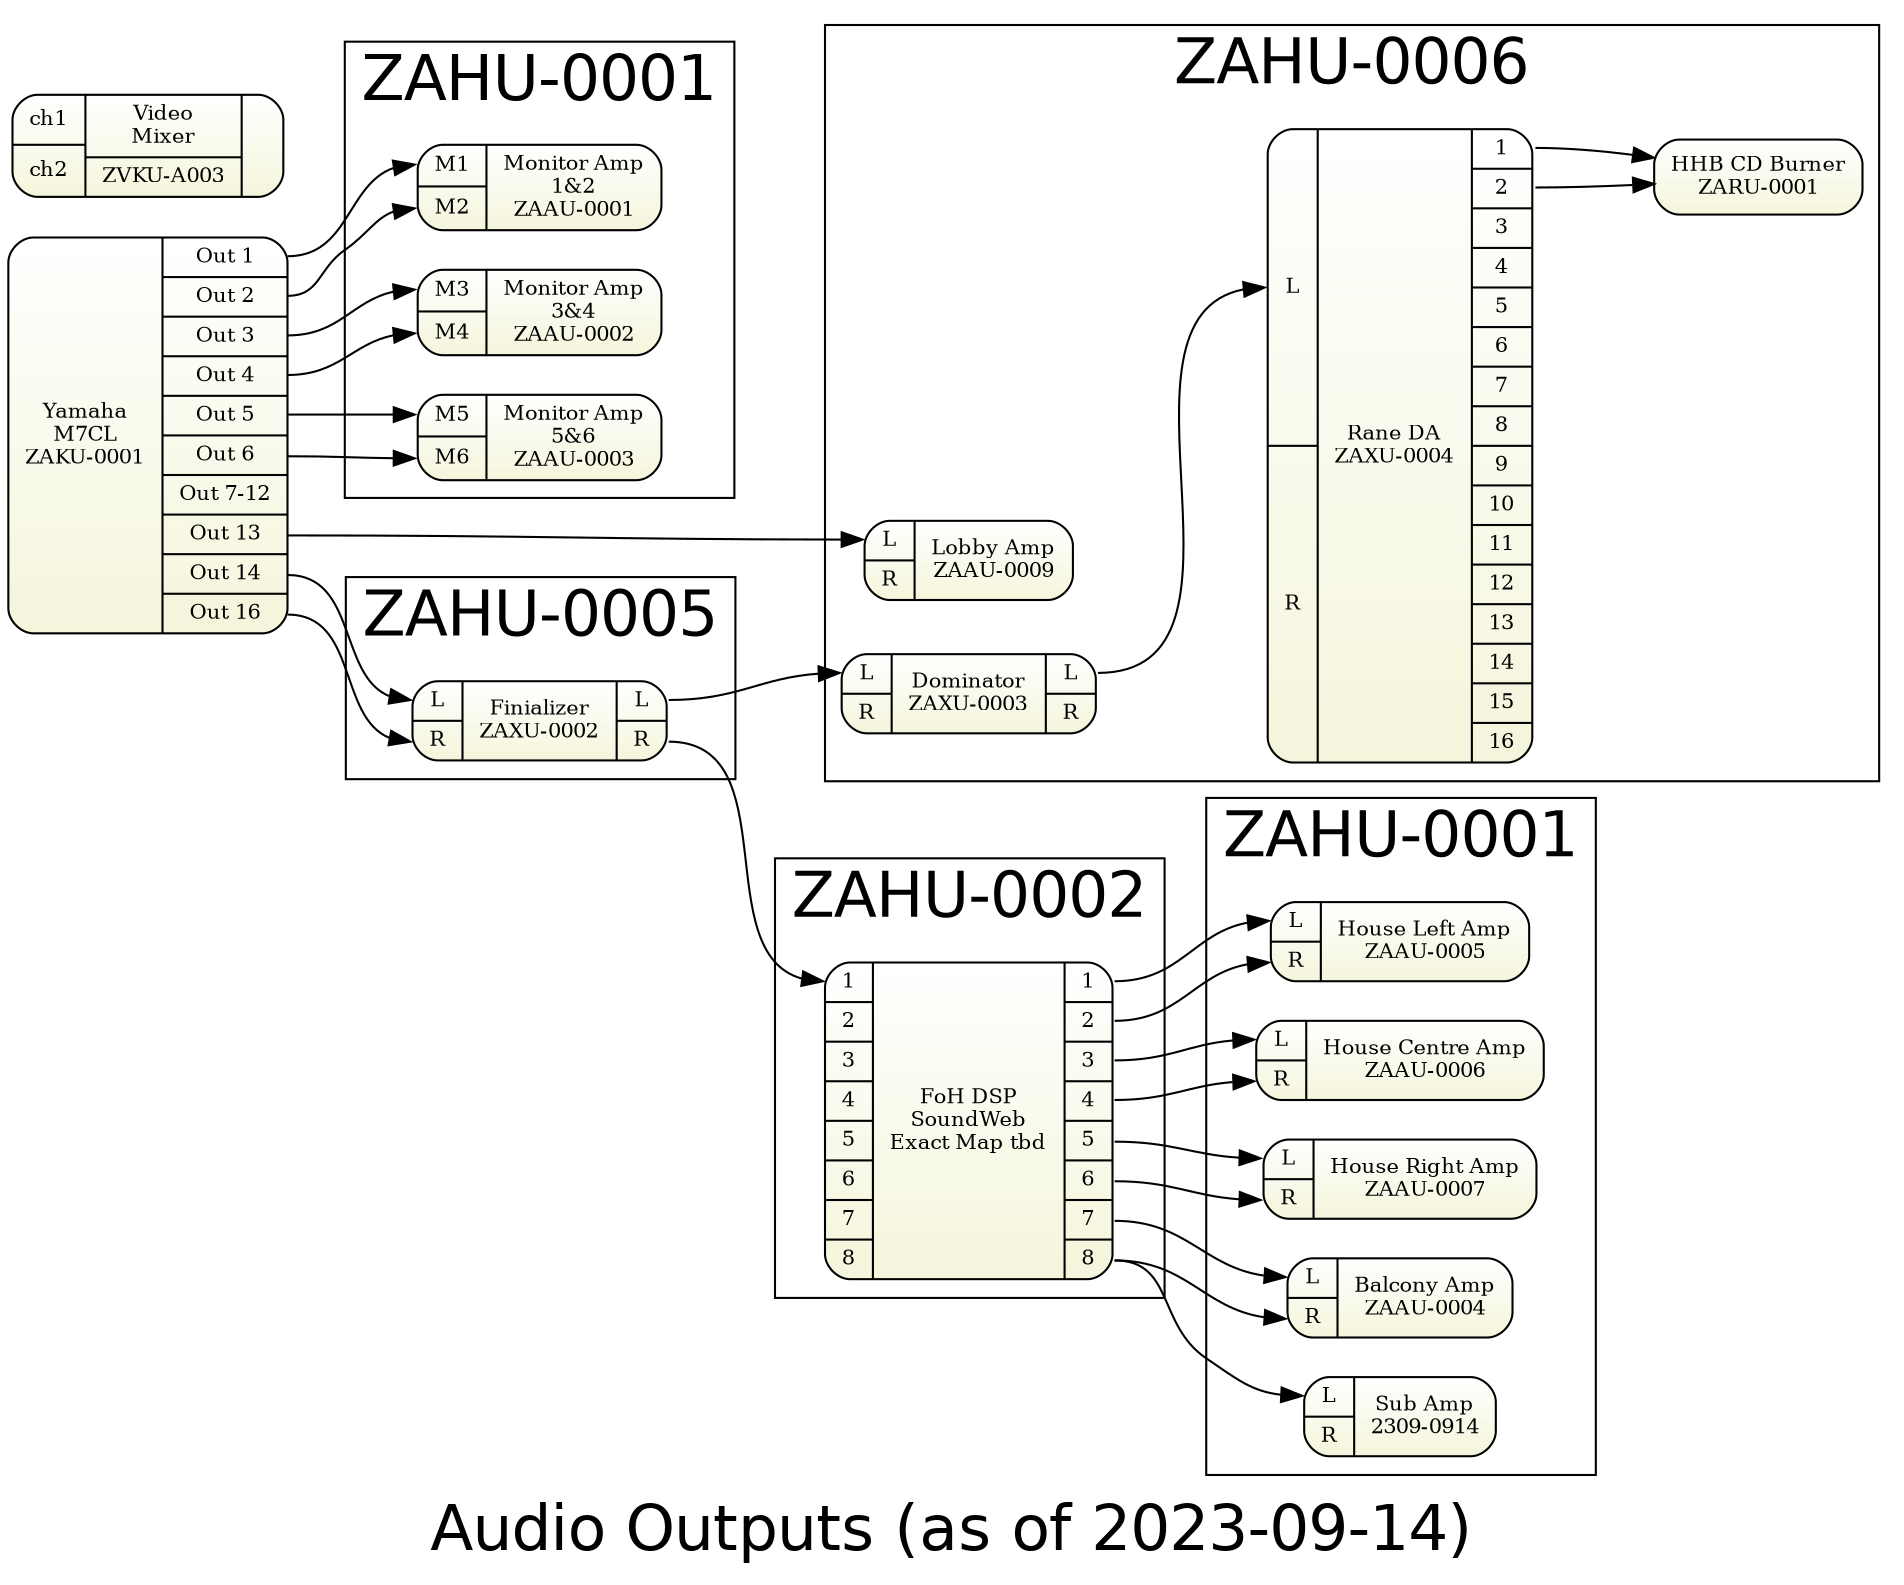 digraph outputs { 
graph [overlap = true, fontsize = 30, rankdir=LR 
      label="Audio Outputs (as of 2023-09-14)",
      fontname = Helvetica]

node [shape=Mrecord, tooltip="" ,  fontsize = 10,
      fillcolor="white:beige" , style=filled  
      gradientangle=270]

m7 [label="
{ 
  {    Yamaha\nM7CL\nZAKU-0001} 
|{
  <o1>Out 1 
| <o2>Out 2
| <o3>Out 3
| <o4>Out 4
| <o5>Out 5
| <o6>Out 6
|  Out 7-12
| <o13>Out 13
| <o14>Out 14
| <o16>Out 16
}
}
"]

subgraph cluster_monitors { label="ZAHU-0001"

mon12 [label="
{{
  <i1>M1
| <i2>M2
} | Monitor Amp\n1&2\nZAAU-0001}
"]
  
mon34 [label="
{{
  <i1>M3
| <i2>M4
} | Monitor Amp\n3&4\nZAAU-0002}
"]  
 
mon56 [label="
{{
  <i1>M5
| <i2>M6
} | Monitor Amp\n5&6\nZAAU-0003}
"]   
 }
 
m7:o1 -> mon12:i1
m7:o2 -> mon12:i2
 
m7:o3 -> mon34:i1
m7:o4 -> mon34:i2

m7:o5 -> mon56:i1
m7:o6 -> mon56:i2

m7:o13 -> lobby:il

subgraph cluster_foh1 {label="ZAHU-0005" 

final [label="
{
  {
  <il>L  
| <ir>R  
} |
  {Finializer\nZAXU-0002} 
|{
  <ol>L  
| <or>R  
}
}
"]


}
subgraph cluster_foh2 { label="ZAHU-0006"
dom [label="
{
  {
  <il>L  
| <ir>R  
} |
  {Dominator\nZAXU-0003} 
|{
  <ol>L  
| <or>R  
}
}
"]

rane [label="
{
  {
  <il>L  
| <ir>R  
} |
  {Rane DA\nZAXU-0004} 
|{
  <o1>1  
| <o2>2
| <o3>3
| <o4>4
| <o5>5
| <o6>6
| <o7>7
| <o8>8
| <o9>9
| <o10>10
| <o11>11
| <o12>12
| <o13>13
| <o14>14
| <o15>15
| <o16>16
}
}
"]

lobby [label="
{
  {
  <il>L  
| <ir>R  
} |
  {Lobby Amp\nZAAU-0009} 

}
"]

burner [label="HHB CD Burner\nZARU-0001"]

}

final:or -> soundweb:i1

soundweb:o1 -> amphousel:i1
soundweb:o2 -> amphousel:i2

soundweb:o3 -> amphousec:i1
soundweb:o4 -> amphousec:i2

soundweb:o5 -> amphouser:i1
soundweb:o6 -> amphouser:i2

soundweb:o7 -> ampbalcony:i1
soundweb:o8 -> ampbalcony:i2

soundweb:o8 -> ampsub:i1

subgraph cluster_mains { label="ZAHU-0001"

ampbalcony [label="
{{
  <i1>L
| <i2>R
} | Balcony Amp\nZAAU-0004 }
"]  

ampsub [label="
{{
  <i1>L
| <i2>R
} | Sub Amp\n2309-0914 }
"]  

amphousel [label="
{{
  <i1>L
| <i2>R
} | House Left Amp\nZAAU-0005 }
"] 

amphousec [label="
{{
  <i1>L
| <i2>R
} | House Centre Amp\nZAAU-0006 }
"] 

amphouser [label="
{{
  <i1>L
| <i2>R
} | House Right Amp\nZAAU-0007 }
"] 

}

subgraph cluster_bss { label="ZAHU-0002"
soundweb [label="
{{
  <i1>1
| <i2>2
| <i3>3
| <i4>4
| <i5>5
| <i6>6
| <i7>7
| <i8>8
} | FoH DSP\nSoundWeb\nExact Map tbd |
{
  <o1>1
| <o2>2
| <o3>3
| <o4>4
| <o5>5
| <o6>6
| <o7>7
| <o8>8
}}
"] 
}

m7:o14 -> final:il
m7:o16 -> final:ir

final:ol -> dom:il
dom:ol -> rane:il

videomix  [label="{{<i1>ch1|<i2>ch2 } |{Video\nMixer|ZVKU-A003}|<o1>}"]

 
rane:o1 -> burner:i1
rane:o2 -> burner:i2
#rane:o3 -> videomix:i1  
#rane:o4 -> videomix:i2   
 
  } 